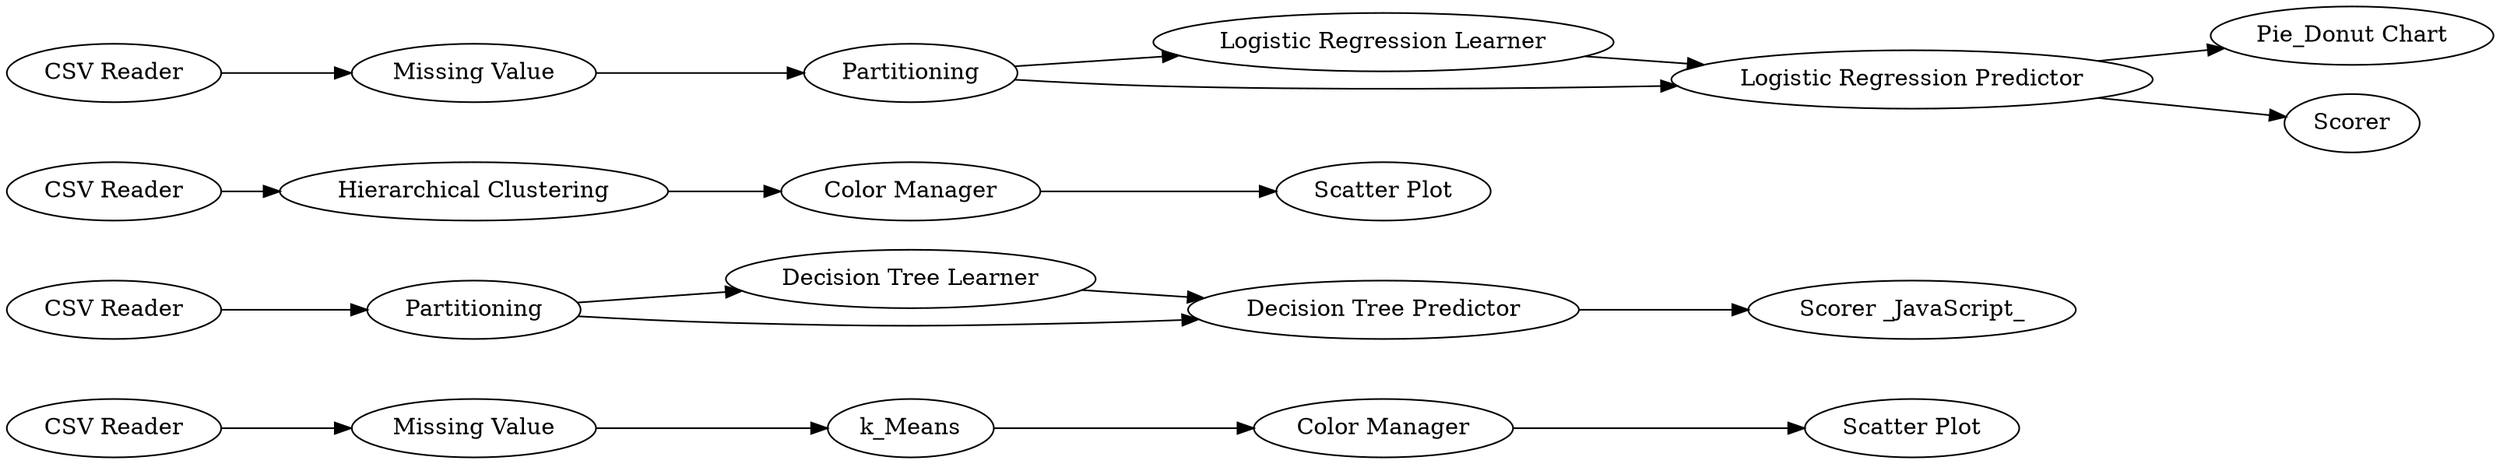 digraph {
	1 [label="CSV Reader"]
	2 [label=k_Means]
	3 [label="Scatter Plot"]
	4 [label="Color Manager"]
	5 [label="CSV Reader"]
	6 [label=Partitioning]
	7 [label="Decision Tree Learner"]
	8 [label="Decision Tree Predictor"]
	9 [label="CSV Reader"]
	10 [label="Hierarchical Clustering"]
	11 [label="CSV Reader"]
	12 [label=Partitioning]
	13 [label="Logistic Regression Learner"]
	14 [label="Logistic Regression Predictor"]
	15 [label="Pie_Donut Chart"]
	16 [label="Missing Value"]
	17 [label="Color Manager"]
	18 [label="Scatter Plot"]
	19 [label="Missing Value"]
	20 [label=Scorer]
	21 [label="Scorer _JavaScript_"]
	1 -> 16
	2 -> 4
	4 -> 3
	5 -> 6
	6 -> 7
	6 -> 8
	7 -> 8
	8 -> 21
	9 -> 10
	10 -> 17
	11 -> 19
	12 -> 13
	12 -> 14
	13 -> 14
	14 -> 15
	14 -> 20
	16 -> 2
	17 -> 18
	19 -> 12
	rankdir=LR
}
